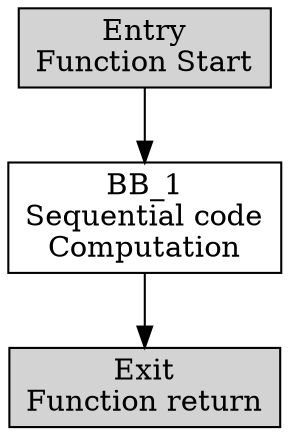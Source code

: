 
digraph "Basic_CFG" {
    rankdir=TB;
    node [shape=box, style=filled];
    
    BB_entry [label="Entry\nFunction Start", fillcolor=lightgray];
    BB_sequential [label="BB_1\nSequential code\nComputation", fillcolor=white];
    BB_exit [label="Exit\nFunction return", fillcolor=lightgray];
    
    BB_entry -> BB_sequential;
    BB_sequential -> BB_exit;
}
